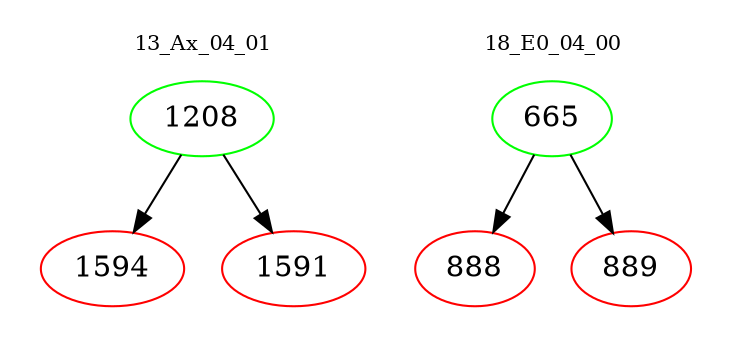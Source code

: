 digraph{
subgraph cluster_0 {
color = white
label = "13_Ax_04_01";
fontsize=10;
T0_1208 [label="1208", color="green"]
T0_1208 -> T0_1594 [color="black"]
T0_1594 [label="1594", color="red"]
T0_1208 -> T0_1591 [color="black"]
T0_1591 [label="1591", color="red"]
}
subgraph cluster_1 {
color = white
label = "18_E0_04_00";
fontsize=10;
T1_665 [label="665", color="green"]
T1_665 -> T1_888 [color="black"]
T1_888 [label="888", color="red"]
T1_665 -> T1_889 [color="black"]
T1_889 [label="889", color="red"]
}
}

